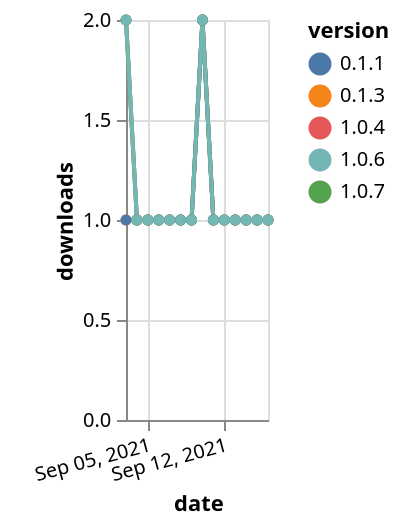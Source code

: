 {"$schema": "https://vega.github.io/schema/vega-lite/v5.json", "description": "A simple bar chart with embedded data.", "data": {"values": [{"date": "2021-09-03", "total": 97, "delta": 2, "version": "1.0.4"}, {"date": "2021-09-04", "total": 98, "delta": 1, "version": "1.0.4"}, {"date": "2021-09-05", "total": 99, "delta": 1, "version": "1.0.4"}, {"date": "2021-09-06", "total": 100, "delta": 1, "version": "1.0.4"}, {"date": "2021-09-07", "total": 101, "delta": 1, "version": "1.0.4"}, {"date": "2021-09-08", "total": 102, "delta": 1, "version": "1.0.4"}, {"date": "2021-09-09", "total": 103, "delta": 1, "version": "1.0.4"}, {"date": "2021-09-10", "total": 105, "delta": 2, "version": "1.0.4"}, {"date": "2021-09-11", "total": 106, "delta": 1, "version": "1.0.4"}, {"date": "2021-09-12", "total": 107, "delta": 1, "version": "1.0.4"}, {"date": "2021-09-13", "total": 108, "delta": 1, "version": "1.0.4"}, {"date": "2021-09-14", "total": 109, "delta": 1, "version": "1.0.4"}, {"date": "2021-09-15", "total": 110, "delta": 1, "version": "1.0.4"}, {"date": "2021-09-16", "total": 111, "delta": 1, "version": "1.0.4"}, {"date": "2021-09-03", "total": 329, "delta": 1, "version": "0.1.3"}, {"date": "2021-09-04", "total": 330, "delta": 1, "version": "0.1.3"}, {"date": "2021-09-05", "total": 331, "delta": 1, "version": "0.1.3"}, {"date": "2021-09-06", "total": 332, "delta": 1, "version": "0.1.3"}, {"date": "2021-09-07", "total": 333, "delta": 1, "version": "0.1.3"}, {"date": "2021-09-08", "total": 334, "delta": 1, "version": "0.1.3"}, {"date": "2021-09-09", "total": 335, "delta": 1, "version": "0.1.3"}, {"date": "2021-09-10", "total": 337, "delta": 2, "version": "0.1.3"}, {"date": "2021-09-11", "total": 338, "delta": 1, "version": "0.1.3"}, {"date": "2021-09-12", "total": 339, "delta": 1, "version": "0.1.3"}, {"date": "2021-09-13", "total": 340, "delta": 1, "version": "0.1.3"}, {"date": "2021-09-14", "total": 341, "delta": 1, "version": "0.1.3"}, {"date": "2021-09-15", "total": 342, "delta": 1, "version": "0.1.3"}, {"date": "2021-09-16", "total": 343, "delta": 1, "version": "0.1.3"}, {"date": "2021-09-03", "total": 79, "delta": 2, "version": "1.0.7"}, {"date": "2021-09-04", "total": 80, "delta": 1, "version": "1.0.7"}, {"date": "2021-09-05", "total": 81, "delta": 1, "version": "1.0.7"}, {"date": "2021-09-06", "total": 82, "delta": 1, "version": "1.0.7"}, {"date": "2021-09-07", "total": 83, "delta": 1, "version": "1.0.7"}, {"date": "2021-09-08", "total": 84, "delta": 1, "version": "1.0.7"}, {"date": "2021-09-09", "total": 85, "delta": 1, "version": "1.0.7"}, {"date": "2021-09-10", "total": 87, "delta": 2, "version": "1.0.7"}, {"date": "2021-09-11", "total": 88, "delta": 1, "version": "1.0.7"}, {"date": "2021-09-12", "total": 89, "delta": 1, "version": "1.0.7"}, {"date": "2021-09-13", "total": 90, "delta": 1, "version": "1.0.7"}, {"date": "2021-09-14", "total": 91, "delta": 1, "version": "1.0.7"}, {"date": "2021-09-15", "total": 92, "delta": 1, "version": "1.0.7"}, {"date": "2021-09-16", "total": 93, "delta": 1, "version": "1.0.7"}, {"date": "2021-09-03", "total": 157, "delta": 1, "version": "0.1.1"}, {"date": "2021-09-04", "total": 158, "delta": 1, "version": "0.1.1"}, {"date": "2021-09-05", "total": 159, "delta": 1, "version": "0.1.1"}, {"date": "2021-09-06", "total": 160, "delta": 1, "version": "0.1.1"}, {"date": "2021-09-07", "total": 161, "delta": 1, "version": "0.1.1"}, {"date": "2021-09-08", "total": 162, "delta": 1, "version": "0.1.1"}, {"date": "2021-09-09", "total": 163, "delta": 1, "version": "0.1.1"}, {"date": "2021-09-10", "total": 165, "delta": 2, "version": "0.1.1"}, {"date": "2021-09-11", "total": 166, "delta": 1, "version": "0.1.1"}, {"date": "2021-09-12", "total": 167, "delta": 1, "version": "0.1.1"}, {"date": "2021-09-13", "total": 168, "delta": 1, "version": "0.1.1"}, {"date": "2021-09-14", "total": 169, "delta": 1, "version": "0.1.1"}, {"date": "2021-09-15", "total": 170, "delta": 1, "version": "0.1.1"}, {"date": "2021-09-16", "total": 171, "delta": 1, "version": "0.1.1"}, {"date": "2021-09-03", "total": 68, "delta": 2, "version": "1.0.6"}, {"date": "2021-09-04", "total": 69, "delta": 1, "version": "1.0.6"}, {"date": "2021-09-05", "total": 70, "delta": 1, "version": "1.0.6"}, {"date": "2021-09-06", "total": 71, "delta": 1, "version": "1.0.6"}, {"date": "2021-09-07", "total": 72, "delta": 1, "version": "1.0.6"}, {"date": "2021-09-08", "total": 73, "delta": 1, "version": "1.0.6"}, {"date": "2021-09-09", "total": 74, "delta": 1, "version": "1.0.6"}, {"date": "2021-09-10", "total": 76, "delta": 2, "version": "1.0.6"}, {"date": "2021-09-11", "total": 77, "delta": 1, "version": "1.0.6"}, {"date": "2021-09-12", "total": 78, "delta": 1, "version": "1.0.6"}, {"date": "2021-09-13", "total": 79, "delta": 1, "version": "1.0.6"}, {"date": "2021-09-14", "total": 80, "delta": 1, "version": "1.0.6"}, {"date": "2021-09-15", "total": 81, "delta": 1, "version": "1.0.6"}, {"date": "2021-09-16", "total": 82, "delta": 1, "version": "1.0.6"}]}, "width": "container", "mark": {"type": "line", "point": {"filled": true}}, "encoding": {"x": {"field": "date", "type": "temporal", "timeUnit": "yearmonthdate", "title": "date", "axis": {"labelAngle": -15}}, "y": {"field": "delta", "type": "quantitative", "title": "downloads"}, "color": {"field": "version", "type": "nominal"}, "tooltip": {"field": "delta"}}}